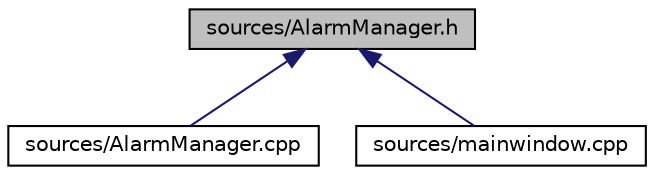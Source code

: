 digraph "sources/AlarmManager.h"
{
  edge [fontname="Helvetica",fontsize="10",labelfontname="Helvetica",labelfontsize="10"];
  node [fontname="Helvetica",fontsize="10",shape=record];
  Node20 [label="sources/AlarmManager.h",height=0.2,width=0.4,color="black", fillcolor="grey75", style="filled", fontcolor="black"];
  Node20 -> Node21 [dir="back",color="midnightblue",fontsize="10",style="solid"];
  Node21 [label="sources/AlarmManager.cpp",height=0.2,width=0.4,color="black", fillcolor="white", style="filled",URL="$_alarm_manager_8cpp.html"];
  Node20 -> Node22 [dir="back",color="midnightblue",fontsize="10",style="solid"];
  Node22 [label="sources/mainwindow.cpp",height=0.2,width=0.4,color="black", fillcolor="white", style="filled",URL="$mainwindow_8cpp.html"];
}
